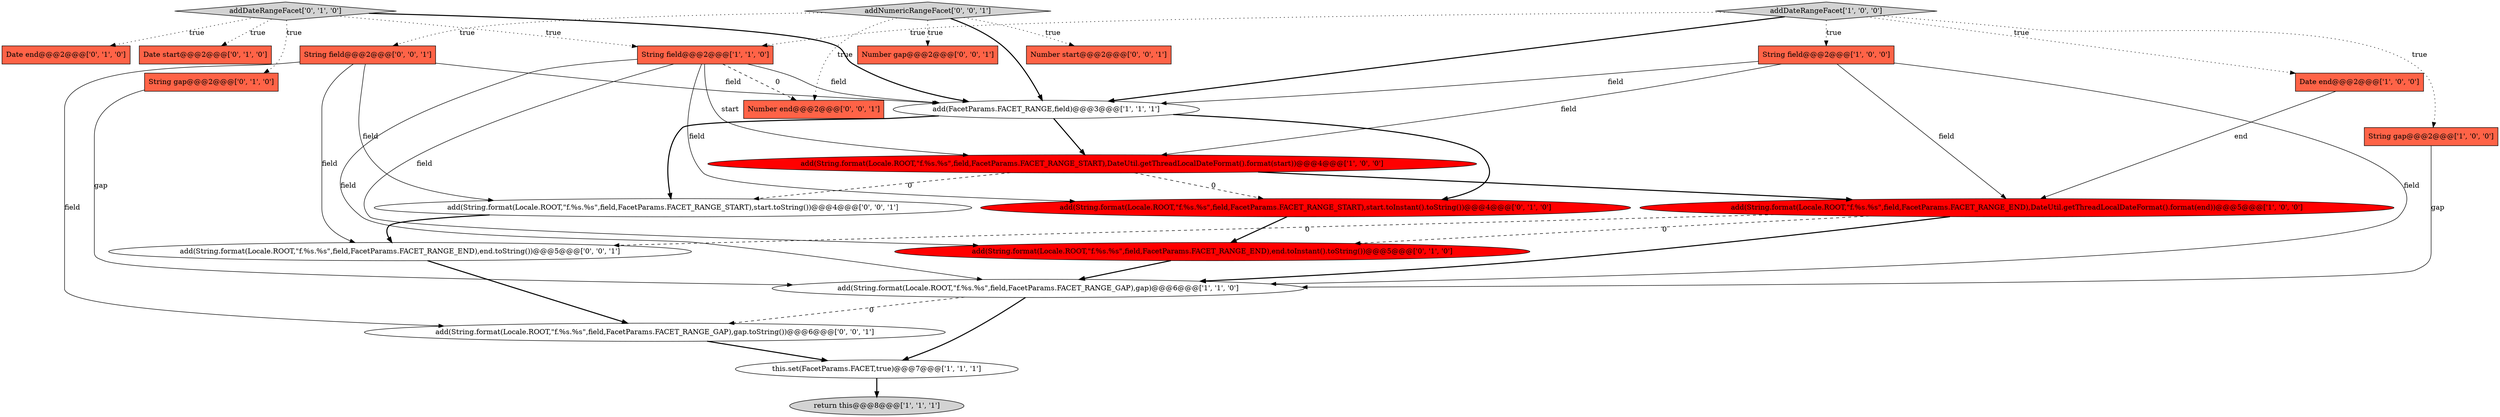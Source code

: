 digraph {
16 [style = filled, label = "addDateRangeFacet['0', '1', '0']", fillcolor = lightgray, shape = diamond image = "AAA0AAABBB2BBB"];
4 [style = filled, label = "add(String.format(Locale.ROOT,\"f.%s.%s\",field,FacetParams.FACET_RANGE_START),DateUtil.getThreadLocalDateFormat().format(start))@@@4@@@['1', '0', '0']", fillcolor = red, shape = ellipse image = "AAA1AAABBB1BBB"];
20 [style = filled, label = "addNumericRangeFacet['0', '0', '1']", fillcolor = lightgray, shape = diamond image = "AAA0AAABBB3BBB"];
6 [style = filled, label = "add(String.format(Locale.ROOT,\"f.%s.%s\",field,FacetParams.FACET_RANGE_END),DateUtil.getThreadLocalDateFormat().format(end))@@@5@@@['1', '0', '0']", fillcolor = red, shape = ellipse image = "AAA1AAABBB1BBB"];
14 [style = filled, label = "Date start@@@2@@@['0', '1', '0']", fillcolor = tomato, shape = box image = "AAA0AAABBB2BBB"];
13 [style = filled, label = "String gap@@@2@@@['0', '1', '0']", fillcolor = tomato, shape = box image = "AAA0AAABBB2BBB"];
23 [style = filled, label = "add(String.format(Locale.ROOT,\"f.%s.%s\",field,FacetParams.FACET_RANGE_GAP),gap.toString())@@@6@@@['0', '0', '1']", fillcolor = white, shape = ellipse image = "AAA0AAABBB3BBB"];
21 [style = filled, label = "Number gap@@@2@@@['0', '0', '1']", fillcolor = tomato, shape = box image = "AAA0AAABBB3BBB"];
8 [style = filled, label = "String field@@@2@@@['1', '1', '0']", fillcolor = tomato, shape = box image = "AAA0AAABBB1BBB"];
1 [style = filled, label = "this.set(FacetParams.FACET,true)@@@7@@@['1', '1', '1']", fillcolor = white, shape = ellipse image = "AAA0AAABBB1BBB"];
2 [style = filled, label = "add(String.format(Locale.ROOT,\"f.%s.%s\",field,FacetParams.FACET_RANGE_GAP),gap)@@@6@@@['1', '1', '0']", fillcolor = white, shape = ellipse image = "AAA0AAABBB1BBB"];
5 [style = filled, label = "String gap@@@2@@@['1', '0', '0']", fillcolor = tomato, shape = box image = "AAA0AAABBB1BBB"];
3 [style = filled, label = "add(FacetParams.FACET_RANGE,field)@@@3@@@['1', '1', '1']", fillcolor = white, shape = ellipse image = "AAA0AAABBB1BBB"];
17 [style = filled, label = "Number start@@@2@@@['0', '0', '1']", fillcolor = tomato, shape = box image = "AAA0AAABBB3BBB"];
12 [style = filled, label = "add(String.format(Locale.ROOT,\"f.%s.%s\",field,FacetParams.FACET_RANGE_START),start.toInstant().toString())@@@4@@@['0', '1', '0']", fillcolor = red, shape = ellipse image = "AAA1AAABBB2BBB"];
10 [style = filled, label = "addDateRangeFacet['1', '0', '0']", fillcolor = lightgray, shape = diamond image = "AAA0AAABBB1BBB"];
9 [style = filled, label = "return this@@@8@@@['1', '1', '1']", fillcolor = lightgray, shape = ellipse image = "AAA0AAABBB1BBB"];
15 [style = filled, label = "add(String.format(Locale.ROOT,\"f.%s.%s\",field,FacetParams.FACET_RANGE_END),end.toInstant().toString())@@@5@@@['0', '1', '0']", fillcolor = red, shape = ellipse image = "AAA1AAABBB2BBB"];
18 [style = filled, label = "add(String.format(Locale.ROOT,\"f.%s.%s\",field,FacetParams.FACET_RANGE_START),start.toString())@@@4@@@['0', '0', '1']", fillcolor = white, shape = ellipse image = "AAA0AAABBB3BBB"];
24 [style = filled, label = "Number end@@@2@@@['0', '0', '1']", fillcolor = tomato, shape = box image = "AAA0AAABBB3BBB"];
11 [style = filled, label = "Date end@@@2@@@['0', '1', '0']", fillcolor = tomato, shape = box image = "AAA0AAABBB2BBB"];
22 [style = filled, label = "String field@@@2@@@['0', '0', '1']", fillcolor = tomato, shape = box image = "AAA0AAABBB3BBB"];
0 [style = filled, label = "Date end@@@2@@@['1', '0', '0']", fillcolor = tomato, shape = box image = "AAA0AAABBB1BBB"];
19 [style = filled, label = "add(String.format(Locale.ROOT,\"f.%s.%s\",field,FacetParams.FACET_RANGE_END),end.toString())@@@5@@@['0', '0', '1']", fillcolor = white, shape = ellipse image = "AAA0AAABBB3BBB"];
7 [style = filled, label = "String field@@@2@@@['1', '0', '0']", fillcolor = tomato, shape = box image = "AAA0AAABBB1BBB"];
2->23 [style = dashed, label="0"];
16->3 [style = bold, label=""];
16->8 [style = dotted, label="true"];
10->8 [style = dotted, label="true"];
4->18 [style = dashed, label="0"];
15->2 [style = bold, label=""];
16->13 [style = dotted, label="true"];
20->24 [style = dotted, label="true"];
4->6 [style = bold, label=""];
2->1 [style = bold, label=""];
5->2 [style = solid, label="gap"];
20->17 [style = dotted, label="true"];
7->6 [style = solid, label="field"];
12->15 [style = bold, label=""];
18->19 [style = bold, label=""];
10->3 [style = bold, label=""];
20->3 [style = bold, label=""];
20->21 [style = dotted, label="true"];
3->12 [style = bold, label=""];
8->24 [style = dashed, label="0"];
10->5 [style = dotted, label="true"];
3->4 [style = bold, label=""];
8->2 [style = solid, label="field"];
1->9 [style = bold, label=""];
4->12 [style = dashed, label="0"];
22->18 [style = solid, label="field"];
6->2 [style = bold, label=""];
8->15 [style = solid, label="field"];
3->18 [style = bold, label=""];
8->12 [style = solid, label="field"];
22->19 [style = solid, label="field"];
7->3 [style = solid, label="field"];
13->2 [style = solid, label="gap"];
8->4 [style = solid, label="start"];
6->15 [style = dashed, label="0"];
7->2 [style = solid, label="field"];
19->23 [style = bold, label=""];
16->14 [style = dotted, label="true"];
0->6 [style = solid, label="end"];
6->19 [style = dashed, label="0"];
23->1 [style = bold, label=""];
8->3 [style = solid, label="field"];
10->0 [style = dotted, label="true"];
20->22 [style = dotted, label="true"];
22->23 [style = solid, label="field"];
16->11 [style = dotted, label="true"];
10->7 [style = dotted, label="true"];
22->3 [style = solid, label="field"];
7->4 [style = solid, label="field"];
}
